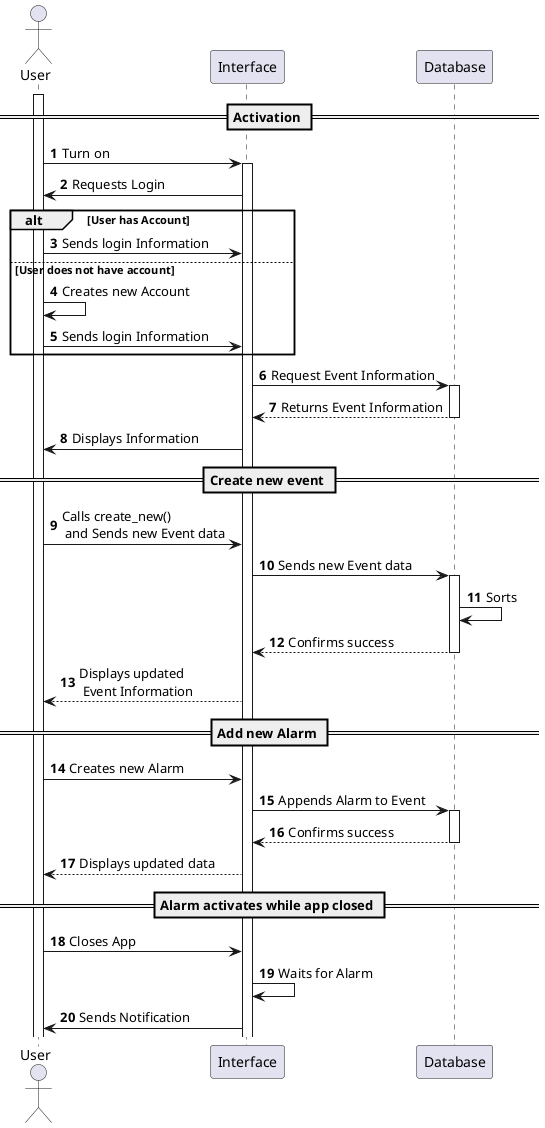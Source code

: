 @startuml
'https://plantuml.com/sequence-diagram

autonumber

== Activation ==
actor User
activate User
User -> Interface++: Turn on
Interface -> User: Requests Login
alt User has Account
    User -> Interface: Sends login Information
else User does not have account
    User -> User: Creates new Account
    User -> Interface: Sends login Information
end
Interface -> Database++: Request Event Information
Database --> Interface--: Returns Event Information

Interface -> User: Displays Information

== Create new event ==

User -> Interface: Calls create_new() \n and Sends new Event data
Interface -> Database++: Sends new Event data
Database -> Database: Sorts
Database --> Interface--: Confirms success
Interface --> User: Displays updated \n Event Information

== Add new Alarm ==

User -> Interface: Creates new Alarm
Interface -> Database++: Appends Alarm to Event
Database --> Interface--: Confirms success
Interface --> User: Displays updated data

== Alarm activates while app closed ==

User -> Interface: Closes App
Interface -> Interface: Waits for Alarm
Interface -> User: Sends Notification

@enduml